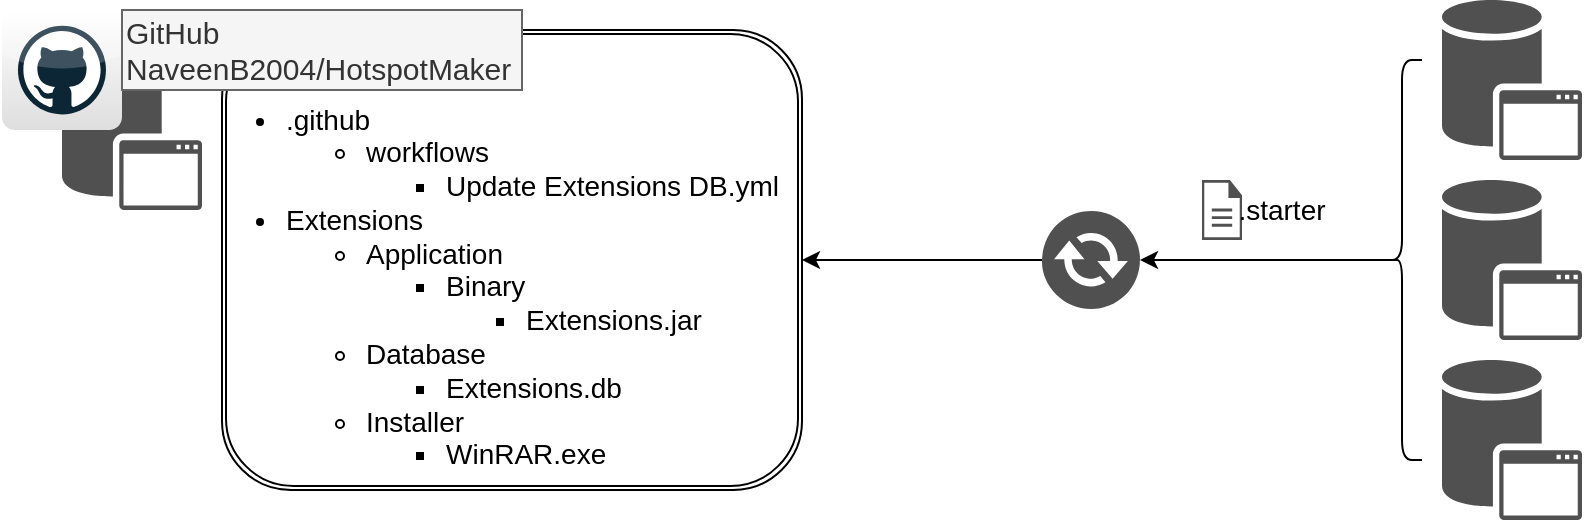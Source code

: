 <mxfile version="21.6.8" type="github">
  <diagram name="Page-1" id="IK4CgEFw9YjIWyyxmLn1">
    <mxGraphModel dx="1035" dy="536" grid="1" gridSize="10" guides="1" tooltips="1" connect="1" arrows="1" fold="1" page="1" pageScale="1" pageWidth="850" pageHeight="1100" math="0" shadow="0">
      <root>
        <mxCell id="0" />
        <mxCell id="1" parent="0" />
        <mxCell id="Nbu1GZy0OXmOrN2x_37b-14" value="" style="shape=ext;double=1;rounded=1;whiteSpace=wrap;html=1;fillColor=none;" vertex="1" parent="1">
          <mxGeometry x="160" y="30" width="290" height="230" as="geometry" />
        </mxCell>
        <mxCell id="Nbu1GZy0OXmOrN2x_37b-21" value="" style="sketch=0;pointerEvents=1;shadow=0;dashed=0;html=1;strokeColor=none;fillColor=#505050;labelPosition=center;verticalLabelPosition=bottom;verticalAlign=top;outlineConnect=0;align=center;shape=mxgraph.office.concepts.document;" vertex="1" parent="1">
          <mxGeometry x="650" y="105" width="20" height="30" as="geometry" />
        </mxCell>
        <mxCell id="Nbu1GZy0OXmOrN2x_37b-2" value="" style="sketch=0;shadow=0;dashed=0;html=1;strokeColor=none;fillColor=#505050;labelPosition=center;verticalLabelPosition=bottom;verticalAlign=top;outlineConnect=0;align=center;shape=mxgraph.office.databases.application_store;" vertex="1" parent="1">
          <mxGeometry x="80" y="40" width="70" height="80" as="geometry" />
        </mxCell>
        <mxCell id="Nbu1GZy0OXmOrN2x_37b-3" value="" style="dashed=0;outlineConnect=0;html=1;align=center;labelPosition=center;verticalLabelPosition=bottom;verticalAlign=top;shape=mxgraph.webicons.github;gradientColor=#DFDEDE" vertex="1" parent="1">
          <mxGeometry x="50" y="20" width="60" height="60" as="geometry" />
        </mxCell>
        <mxCell id="Nbu1GZy0OXmOrN2x_37b-4" value="GitHub&lt;br style=&quot;font-size: 15px;&quot;&gt;NaveenB2004/HotspotMaker" style="text;html=1;align=left;verticalAlign=middle;whiteSpace=wrap;rounded=0;fillColor=#f5f5f5;strokeColor=#666666;fontColor=#333333;fontSize=15;" vertex="1" parent="1">
          <mxGeometry x="110" y="20" width="200" height="40" as="geometry" />
        </mxCell>
        <mxCell id="Nbu1GZy0OXmOrN2x_37b-7" value="&lt;ul style=&quot;&quot;&gt;&lt;li style=&quot;font-size: 14px;&quot;&gt;.github&lt;/li&gt;&lt;ul style=&quot;&quot;&gt;&lt;li style=&quot;font-size: 14px;&quot;&gt;workflows&lt;/li&gt;&lt;ul style=&quot;&quot;&gt;&lt;li style=&quot;&quot;&gt;Update Extensions DB.yml&lt;br&gt;&lt;/li&gt;&lt;/ul&gt;&lt;/ul&gt;&lt;li style=&quot;font-size: 14px;&quot;&gt;Extensions&lt;/li&gt;&lt;ul style=&quot;font-size: 14px;&quot;&gt;&lt;li style=&quot;font-size: 14px;&quot;&gt;Application&lt;/li&gt;&lt;ul style=&quot;font-size: 14px;&quot;&gt;&lt;li style=&quot;font-size: 14px;&quot;&gt;Binary&lt;/li&gt;&lt;ul style=&quot;font-size: 14px;&quot;&gt;&lt;li style=&quot;font-size: 14px;&quot;&gt;Extensions.jar&lt;/li&gt;&lt;/ul&gt;&lt;/ul&gt;&lt;li style=&quot;font-size: 14px;&quot;&gt;Database&lt;/li&gt;&lt;ul style=&quot;font-size: 14px;&quot;&gt;&lt;li style=&quot;font-size: 14px;&quot;&gt;Extensions.db&lt;/li&gt;&lt;/ul&gt;&lt;li style=&quot;font-size: 14px;&quot;&gt;Installer&lt;/li&gt;&lt;ul style=&quot;font-size: 14px;&quot;&gt;&lt;li style=&quot;font-size: 14px;&quot;&gt;WinRAR.exe&lt;/li&gt;&lt;/ul&gt;&lt;/ul&gt;&lt;/ul&gt;" style="text;strokeColor=none;fillColor=none;html=1;whiteSpace=wrap;verticalAlign=middle;overflow=hidden;fontSize=14;" vertex="1" parent="1">
          <mxGeometry x="150" y="50" width="290" height="210" as="geometry" />
        </mxCell>
        <mxCell id="Nbu1GZy0OXmOrN2x_37b-15" value="" style="sketch=0;shadow=0;dashed=0;html=1;strokeColor=none;fillColor=#505050;labelPosition=center;verticalLabelPosition=bottom;verticalAlign=top;outlineConnect=0;align=center;shape=mxgraph.office.databases.application_store;" vertex="1" parent="1">
          <mxGeometry x="770" y="15" width="70" height="80" as="geometry" />
        </mxCell>
        <mxCell id="Nbu1GZy0OXmOrN2x_37b-16" value="" style="sketch=0;shadow=0;dashed=0;html=1;strokeColor=none;fillColor=#505050;labelPosition=center;verticalLabelPosition=bottom;verticalAlign=top;outlineConnect=0;align=center;shape=mxgraph.office.databases.application_store;" vertex="1" parent="1">
          <mxGeometry x="770" y="105" width="70" height="80" as="geometry" />
        </mxCell>
        <mxCell id="Nbu1GZy0OXmOrN2x_37b-17" value="" style="sketch=0;shadow=0;dashed=0;html=1;strokeColor=none;fillColor=#505050;labelPosition=center;verticalLabelPosition=bottom;verticalAlign=top;outlineConnect=0;align=center;shape=mxgraph.office.databases.application_store;" vertex="1" parent="1">
          <mxGeometry x="770" y="195" width="70" height="80" as="geometry" />
        </mxCell>
        <mxCell id="Nbu1GZy0OXmOrN2x_37b-20" style="edgeStyle=orthogonalEdgeStyle;rounded=0;orthogonalLoop=1;jettySize=auto;html=1;exitX=0.1;exitY=0.5;exitDx=0;exitDy=0;exitPerimeter=0;" edge="1" parent="1" source="Nbu1GZy0OXmOrN2x_37b-18" target="Nbu1GZy0OXmOrN2x_37b-19">
          <mxGeometry relative="1" as="geometry">
            <mxPoint x="680" y="140" as="targetPoint" />
          </mxGeometry>
        </mxCell>
        <mxCell id="Nbu1GZy0OXmOrN2x_37b-18" value="" style="shape=curlyBracket;whiteSpace=wrap;html=1;rounded=1;labelPosition=left;verticalLabelPosition=middle;align=right;verticalAlign=middle;" vertex="1" parent="1">
          <mxGeometry x="740" y="45" width="20" height="200" as="geometry" />
        </mxCell>
        <mxCell id="Nbu1GZy0OXmOrN2x_37b-23" style="edgeStyle=orthogonalEdgeStyle;rounded=0;orthogonalLoop=1;jettySize=auto;html=1;entryX=1;entryY=0.5;entryDx=0;entryDy=0;" edge="1" parent="1" source="Nbu1GZy0OXmOrN2x_37b-19" target="Nbu1GZy0OXmOrN2x_37b-14">
          <mxGeometry relative="1" as="geometry" />
        </mxCell>
        <mxCell id="Nbu1GZy0OXmOrN2x_37b-19" value="" style="sketch=0;pointerEvents=1;shadow=0;dashed=0;html=1;strokeColor=none;fillColor=#505050;labelPosition=center;verticalLabelPosition=bottom;verticalAlign=top;outlineConnect=0;align=center;shape=mxgraph.office.communications.exchange_active_sync;" vertex="1" parent="1">
          <mxGeometry x="570" y="120.5" width="49" height="49" as="geometry" />
        </mxCell>
        <mxCell id="Nbu1GZy0OXmOrN2x_37b-22" value=".starter" style="text;html=1;strokeColor=none;fillColor=none;align=center;verticalAlign=middle;whiteSpace=wrap;rounded=0;fontSize=14;" vertex="1" parent="1">
          <mxGeometry x="660" y="105" width="60" height="30" as="geometry" />
        </mxCell>
      </root>
    </mxGraphModel>
  </diagram>
</mxfile>
